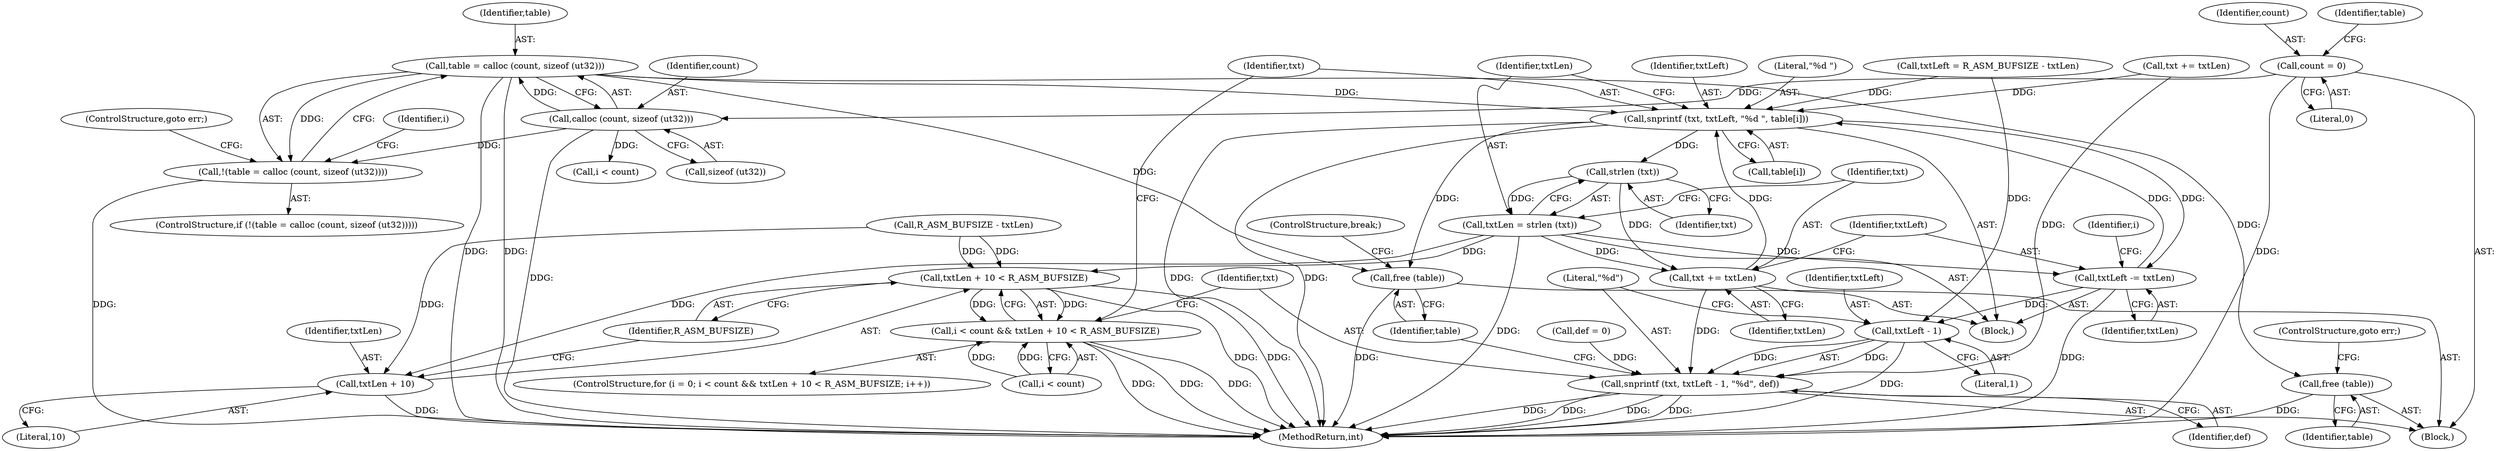 digraph "0_radare2_bd276ef2fd8ac3401e65be7c126a43175ccfbcd7@API" {
"1000473" [label="(Call,table = calloc (count, sizeof (ut32)))"];
"1000475" [label="(Call,calloc (count, sizeof (ut32)))"];
"1000437" [label="(Call,count = 0)"];
"1000472" [label="(Call,!(table = calloc (count, sizeof (ut32))))"];
"1000612" [label="(Call,snprintf (txt, txtLeft, \"%d \", table[i]))"];
"1000621" [label="(Call,strlen (txt))"];
"1000619" [label="(Call,txtLen = strlen (txt))"];
"1000604" [label="(Call,txtLen + 10 < R_ASM_BUFSIZE)"];
"1000600" [label="(Call,i < count && txtLen + 10 < R_ASM_BUFSIZE)"];
"1000605" [label="(Call,txtLen + 10)"];
"1000623" [label="(Call,txt += txtLen)"];
"1000629" [label="(Call,snprintf (txt, txtLeft - 1, \"%d\", def))"];
"1000626" [label="(Call,txtLeft -= txtLen)"];
"1000631" [label="(Call,txtLeft - 1)"];
"1000636" [label="(Call,free (table))"];
"1000640" [label="(Call,free (table))"];
"1000613" [label="(Identifier,txt)"];
"1000641" [label="(Identifier,table)"];
"1000608" [label="(Identifier,R_ASM_BUFSIZE)"];
"1000483" [label="(Identifier,i)"];
"1000640" [label="(Call,free (table))"];
"1000604" [label="(Call,txtLen + 10 < R_ASM_BUFSIZE)"];
"1000590" [label="(Call,R_ASM_BUFSIZE - txtLen)"];
"1000614" [label="(Identifier,txtLeft)"];
"1000620" [label="(Identifier,txtLen)"];
"1000605" [label="(Call,txtLen + 10)"];
"1000631" [label="(Call,txtLeft - 1)"];
"1000476" [label="(Identifier,count)"];
"1000437" [label="(Call,count = 0)"];
"1000624" [label="(Identifier,txt)"];
"1001097" [label="(MethodReturn,int)"];
"1000588" [label="(Call,txtLeft = R_ASM_BUFSIZE - txtLen)"];
"1000611" [label="(Block,)"];
"1000636" [label="(Call,free (table))"];
"1000593" [label="(Call,txt += txtLen)"];
"1000619" [label="(Call,txtLen = strlen (txt))"];
"1000596" [label="(ControlStructure,for (i = 0; i < count && txtLen + 10 < R_ASM_BUFSIZE; i++))"];
"1000610" [label="(Identifier,i)"];
"1000475" [label="(Call,calloc (count, sizeof (ut32)))"];
"1000607" [label="(Literal,10)"];
"1000642" [label="(ControlStructure,goto err;)"];
"1000612" [label="(Call,snprintf (txt, txtLeft, \"%d \", table[i]))"];
"1000445" [label="(Call,def = 0)"];
"1000442" [label="(Identifier,table)"];
"1000601" [label="(Call,i < count)"];
"1000638" [label="(ControlStructure,break;)"];
"1000471" [label="(ControlStructure,if (!(table = calloc (count, sizeof (ut32)))))"];
"1000438" [label="(Identifier,count)"];
"1000616" [label="(Call,table[i])"];
"1000628" [label="(Identifier,txtLen)"];
"1000633" [label="(Literal,1)"];
"1000494" [label="(Call,i < count)"];
"1000632" [label="(Identifier,txtLeft)"];
"1000439" [label="(Literal,0)"];
"1000600" [label="(Call,i < count && txtLen + 10 < R_ASM_BUFSIZE)"];
"1000635" [label="(Identifier,def)"];
"1000435" [label="(Block,)"];
"1000625" [label="(Identifier,txtLen)"];
"1000634" [label="(Literal,\"%d\")"];
"1000630" [label="(Identifier,txt)"];
"1000637" [label="(Identifier,table)"];
"1000627" [label="(Identifier,txtLeft)"];
"1000623" [label="(Call,txt += txtLen)"];
"1000480" [label="(ControlStructure,goto err;)"];
"1000626" [label="(Call,txtLeft -= txtLen)"];
"1000473" [label="(Call,table = calloc (count, sizeof (ut32)))"];
"1000622" [label="(Identifier,txt)"];
"1000606" [label="(Identifier,txtLen)"];
"1000477" [label="(Call,sizeof (ut32))"];
"1000472" [label="(Call,!(table = calloc (count, sizeof (ut32))))"];
"1000474" [label="(Identifier,table)"];
"1000615" [label="(Literal,\"%d \")"];
"1000621" [label="(Call,strlen (txt))"];
"1000629" [label="(Call,snprintf (txt, txtLeft - 1, \"%d\", def))"];
"1000473" -> "1000472"  [label="AST: "];
"1000473" -> "1000475"  [label="CFG: "];
"1000474" -> "1000473"  [label="AST: "];
"1000475" -> "1000473"  [label="AST: "];
"1000472" -> "1000473"  [label="CFG: "];
"1000473" -> "1001097"  [label="DDG: "];
"1000473" -> "1001097"  [label="DDG: "];
"1000473" -> "1000472"  [label="DDG: "];
"1000475" -> "1000473"  [label="DDG: "];
"1000473" -> "1000612"  [label="DDG: "];
"1000473" -> "1000636"  [label="DDG: "];
"1000473" -> "1000640"  [label="DDG: "];
"1000475" -> "1000477"  [label="CFG: "];
"1000476" -> "1000475"  [label="AST: "];
"1000477" -> "1000475"  [label="AST: "];
"1000475" -> "1001097"  [label="DDG: "];
"1000475" -> "1000472"  [label="DDG: "];
"1000437" -> "1000475"  [label="DDG: "];
"1000475" -> "1000494"  [label="DDG: "];
"1000437" -> "1000435"  [label="AST: "];
"1000437" -> "1000439"  [label="CFG: "];
"1000438" -> "1000437"  [label="AST: "];
"1000439" -> "1000437"  [label="AST: "];
"1000442" -> "1000437"  [label="CFG: "];
"1000437" -> "1001097"  [label="DDG: "];
"1000472" -> "1000471"  [label="AST: "];
"1000480" -> "1000472"  [label="CFG: "];
"1000483" -> "1000472"  [label="CFG: "];
"1000472" -> "1001097"  [label="DDG: "];
"1000612" -> "1000611"  [label="AST: "];
"1000612" -> "1000616"  [label="CFG: "];
"1000613" -> "1000612"  [label="AST: "];
"1000614" -> "1000612"  [label="AST: "];
"1000615" -> "1000612"  [label="AST: "];
"1000616" -> "1000612"  [label="AST: "];
"1000620" -> "1000612"  [label="CFG: "];
"1000612" -> "1001097"  [label="DDG: "];
"1000612" -> "1001097"  [label="DDG: "];
"1000623" -> "1000612"  [label="DDG: "];
"1000593" -> "1000612"  [label="DDG: "];
"1000588" -> "1000612"  [label="DDG: "];
"1000626" -> "1000612"  [label="DDG: "];
"1000612" -> "1000621"  [label="DDG: "];
"1000612" -> "1000626"  [label="DDG: "];
"1000612" -> "1000636"  [label="DDG: "];
"1000621" -> "1000619"  [label="AST: "];
"1000621" -> "1000622"  [label="CFG: "];
"1000622" -> "1000621"  [label="AST: "];
"1000619" -> "1000621"  [label="CFG: "];
"1000621" -> "1000619"  [label="DDG: "];
"1000621" -> "1000623"  [label="DDG: "];
"1000619" -> "1000611"  [label="AST: "];
"1000620" -> "1000619"  [label="AST: "];
"1000624" -> "1000619"  [label="CFG: "];
"1000619" -> "1001097"  [label="DDG: "];
"1000619" -> "1000604"  [label="DDG: "];
"1000619" -> "1000605"  [label="DDG: "];
"1000619" -> "1000623"  [label="DDG: "];
"1000619" -> "1000626"  [label="DDG: "];
"1000604" -> "1000600"  [label="AST: "];
"1000604" -> "1000608"  [label="CFG: "];
"1000605" -> "1000604"  [label="AST: "];
"1000608" -> "1000604"  [label="AST: "];
"1000600" -> "1000604"  [label="CFG: "];
"1000604" -> "1001097"  [label="DDG: "];
"1000604" -> "1001097"  [label="DDG: "];
"1000604" -> "1000600"  [label="DDG: "];
"1000604" -> "1000600"  [label="DDG: "];
"1000590" -> "1000604"  [label="DDG: "];
"1000590" -> "1000604"  [label="DDG: "];
"1000600" -> "1000596"  [label="AST: "];
"1000600" -> "1000601"  [label="CFG: "];
"1000601" -> "1000600"  [label="AST: "];
"1000613" -> "1000600"  [label="CFG: "];
"1000630" -> "1000600"  [label="CFG: "];
"1000600" -> "1001097"  [label="DDG: "];
"1000600" -> "1001097"  [label="DDG: "];
"1000600" -> "1001097"  [label="DDG: "];
"1000601" -> "1000600"  [label="DDG: "];
"1000601" -> "1000600"  [label="DDG: "];
"1000605" -> "1000607"  [label="CFG: "];
"1000606" -> "1000605"  [label="AST: "];
"1000607" -> "1000605"  [label="AST: "];
"1000608" -> "1000605"  [label="CFG: "];
"1000605" -> "1001097"  [label="DDG: "];
"1000590" -> "1000605"  [label="DDG: "];
"1000623" -> "1000611"  [label="AST: "];
"1000623" -> "1000625"  [label="CFG: "];
"1000624" -> "1000623"  [label="AST: "];
"1000625" -> "1000623"  [label="AST: "];
"1000627" -> "1000623"  [label="CFG: "];
"1000623" -> "1000629"  [label="DDG: "];
"1000629" -> "1000435"  [label="AST: "];
"1000629" -> "1000635"  [label="CFG: "];
"1000630" -> "1000629"  [label="AST: "];
"1000631" -> "1000629"  [label="AST: "];
"1000634" -> "1000629"  [label="AST: "];
"1000635" -> "1000629"  [label="AST: "];
"1000637" -> "1000629"  [label="CFG: "];
"1000629" -> "1001097"  [label="DDG: "];
"1000629" -> "1001097"  [label="DDG: "];
"1000629" -> "1001097"  [label="DDG: "];
"1000629" -> "1001097"  [label="DDG: "];
"1000593" -> "1000629"  [label="DDG: "];
"1000631" -> "1000629"  [label="DDG: "];
"1000631" -> "1000629"  [label="DDG: "];
"1000445" -> "1000629"  [label="DDG: "];
"1000626" -> "1000611"  [label="AST: "];
"1000626" -> "1000628"  [label="CFG: "];
"1000627" -> "1000626"  [label="AST: "];
"1000628" -> "1000626"  [label="AST: "];
"1000610" -> "1000626"  [label="CFG: "];
"1000626" -> "1001097"  [label="DDG: "];
"1000626" -> "1000631"  [label="DDG: "];
"1000631" -> "1000633"  [label="CFG: "];
"1000632" -> "1000631"  [label="AST: "];
"1000633" -> "1000631"  [label="AST: "];
"1000634" -> "1000631"  [label="CFG: "];
"1000631" -> "1001097"  [label="DDG: "];
"1000588" -> "1000631"  [label="DDG: "];
"1000636" -> "1000435"  [label="AST: "];
"1000636" -> "1000637"  [label="CFG: "];
"1000637" -> "1000636"  [label="AST: "];
"1000638" -> "1000636"  [label="CFG: "];
"1000636" -> "1001097"  [label="DDG: "];
"1000640" -> "1000435"  [label="AST: "];
"1000640" -> "1000641"  [label="CFG: "];
"1000641" -> "1000640"  [label="AST: "];
"1000642" -> "1000640"  [label="CFG: "];
"1000640" -> "1001097"  [label="DDG: "];
}
